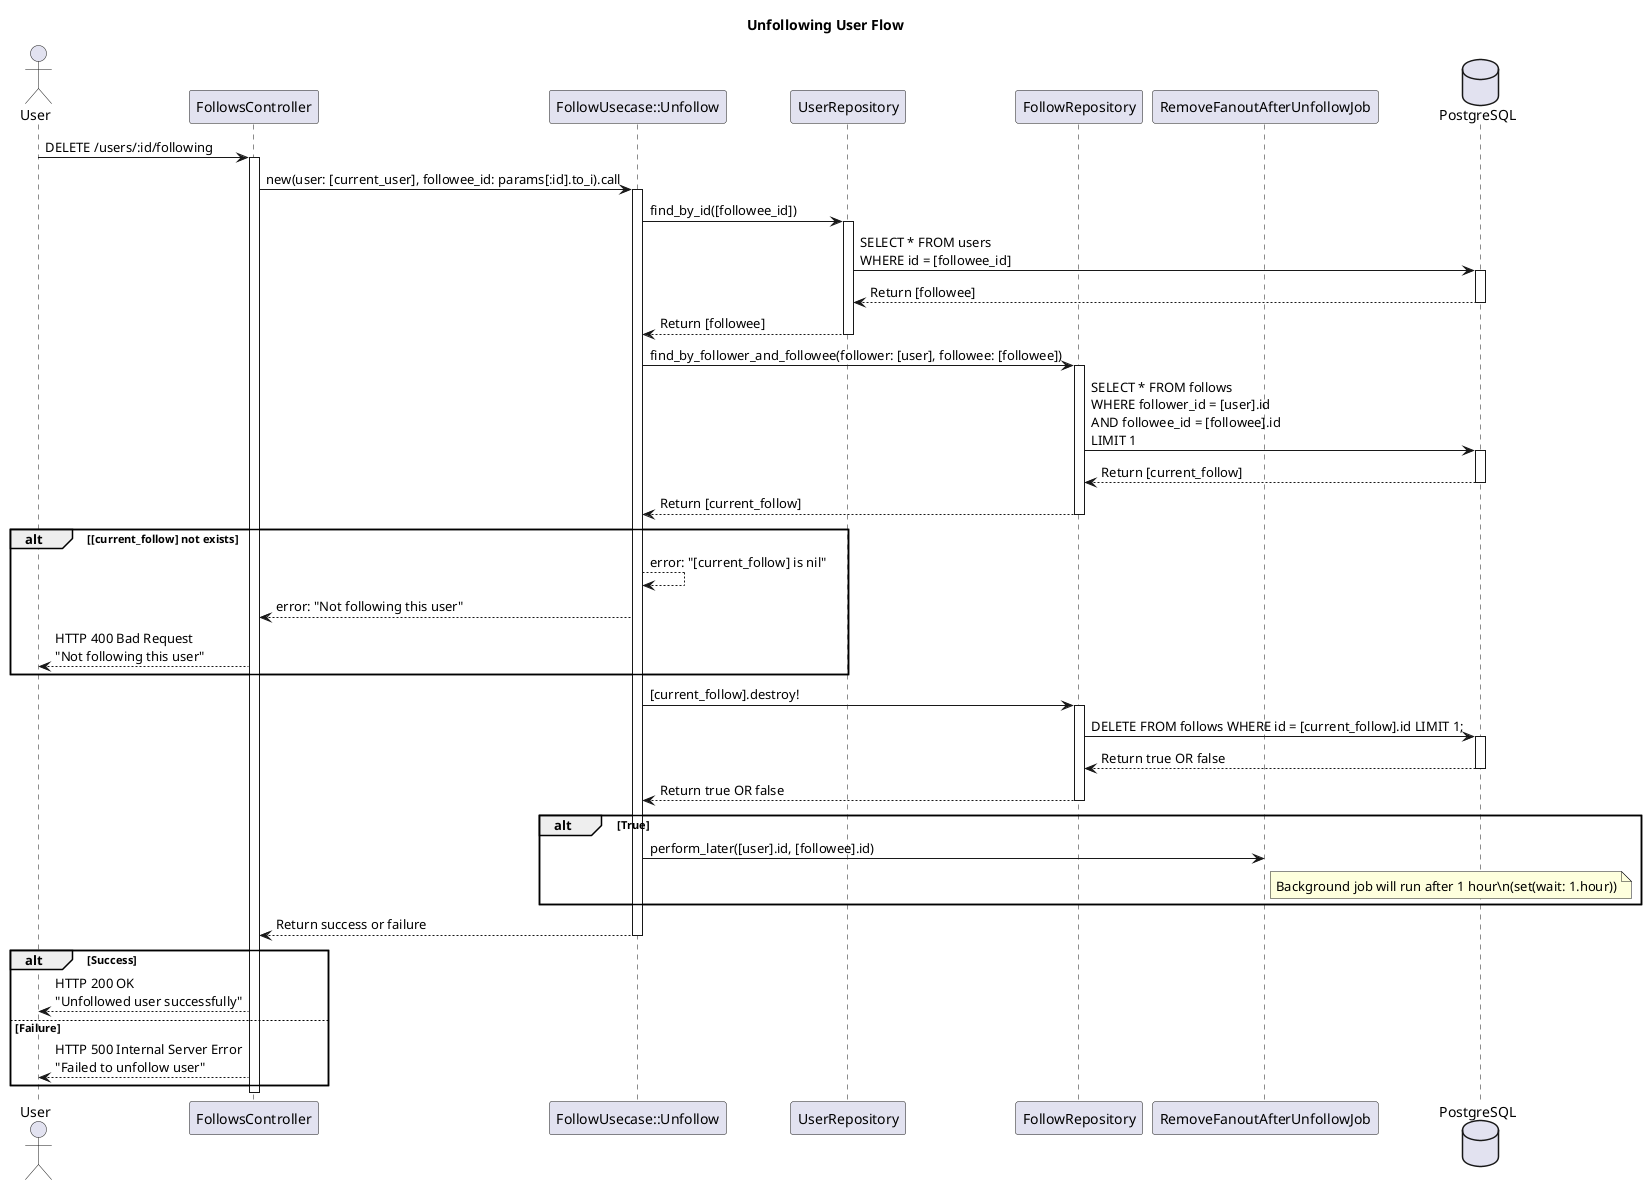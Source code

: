 @startuml UnfollowingUserFlow
title Unfollowing User Flow

' Define actors and components
actor User
participant "FollowsController" as Controller
participant "FollowUsecase::Unfollow" as Usecase
participant "UserRepository" as UserRepository
participant "FollowRepository" as FollowRepository
participant "RemoveFanoutAfterUnfollowJob" as Job
database "PostgreSQL" as DB

User -> Controller: DELETE /users/:id/following
activate Controller

Controller -> Usecase: new(user: [current_user], followee_id: params[:id].to_i).call
activate Usecase

Usecase -> UserRepository: find_by_id([followee_id])
activate UserRepository
UserRepository -> DB: SELECT * FROM users\nWHERE id = [followee_id]
activate DB
DB --> UserRepository: Return [followee]
deactivate DB
UserRepository --> Usecase: Return [followee]
deactivate UserRepository

Usecase -> FollowRepository: find_by_follower_and_followee(follower: [user], followee: [followee])
activate FollowRepository
FollowRepository -> DB: SELECT * FROM follows\nWHERE follower_id = [user].id\nAND followee_id = [followee].id\nLIMIT 1
activate DB
DB --> FollowRepository: Return [current_follow]
deactivate DB
FollowRepository --> Usecase: Return [current_follow]
deactivate FollowRepository

alt [current_follow] not exists
    Usecase --> Usecase: error: "[current_follow] is nil"
    Usecase --> Controller: error: "Not following this user"
    Controller --> User: HTTP 400 Bad Request\n"Not following this user"
end

Usecase -> FollowRepository: [current_follow].destroy!
activate FollowRepository
FollowRepository -> DB: DELETE FROM follows WHERE id = [current_follow].id LIMIT 1;
activate DB
DB --> FollowRepository: Return true OR false
deactivate DB
FollowRepository --> Usecase: Return true OR false
deactivate FollowRepository

alt True
    Usecase -> Job: perform_later([user].id, [followee].id)
    note right of Job
      Background job will run after 1 hour\n(set(wait: 1.hour))
    end note
end

Usecase --> Controller: Return success or failure
deactivate Usecase

alt Success
    Controller --> User: HTTP 200 OK\n"Unfollowed user successfully"
else Failure
    Controller --> User: HTTP 500 Internal Server Error\n"Failed to unfollow user"
end
deactivate Controller

@enduml
